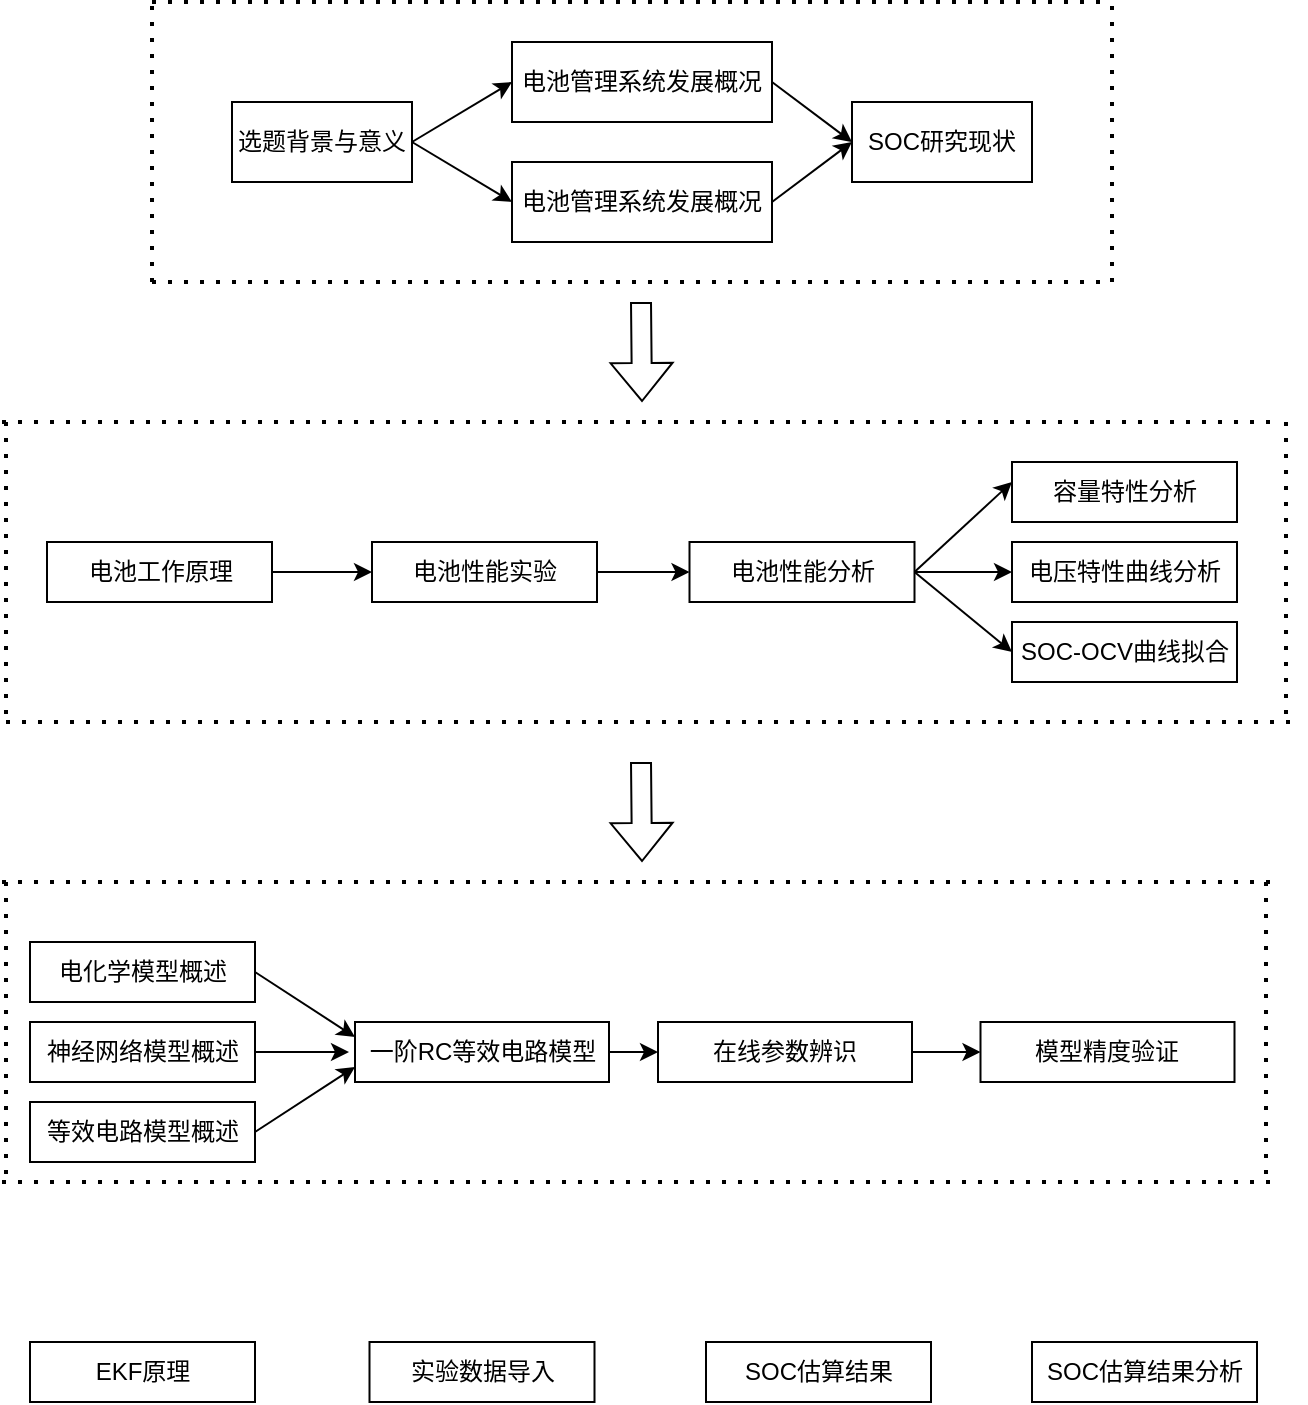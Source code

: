 <mxfile version="22.1.17" type="github">
  <diagram id="C5RBs43oDa-KdzZeNtuy" name="Page-1">
    <mxGraphModel dx="1533" dy="953" grid="1" gridSize="10" guides="1" tooltips="1" connect="1" arrows="1" fold="1" page="1" pageScale="1" pageWidth="827" pageHeight="1169" math="0" shadow="0">
      <root>
        <mxCell id="WIyWlLk6GJQsqaUBKTNV-0" />
        <mxCell id="WIyWlLk6GJQsqaUBKTNV-1" parent="WIyWlLk6GJQsqaUBKTNV-0" />
        <mxCell id="7cCufwn11oQV-HMZui8y-0" value="选题背景与意义" style="rounded=0;whiteSpace=wrap;html=1;" vertex="1" parent="WIyWlLk6GJQsqaUBKTNV-1">
          <mxGeometry x="213" y="70" width="90" height="40" as="geometry" />
        </mxCell>
        <mxCell id="7cCufwn11oQV-HMZui8y-3" value="电池管理系统发展概况" style="rounded=0;whiteSpace=wrap;html=1;" vertex="1" parent="WIyWlLk6GJQsqaUBKTNV-1">
          <mxGeometry x="353" y="40" width="130" height="40" as="geometry" />
        </mxCell>
        <mxCell id="7cCufwn11oQV-HMZui8y-12" value="电池管理系统发展概况" style="rounded=0;whiteSpace=wrap;html=1;" vertex="1" parent="WIyWlLk6GJQsqaUBKTNV-1">
          <mxGeometry x="353" y="100" width="130" height="40" as="geometry" />
        </mxCell>
        <mxCell id="7cCufwn11oQV-HMZui8y-14" value="" style="endArrow=classic;html=1;rounded=0;exitX=1;exitY=0.5;exitDx=0;exitDy=0;entryX=0;entryY=0.5;entryDx=0;entryDy=0;" edge="1" parent="WIyWlLk6GJQsqaUBKTNV-1" source="7cCufwn11oQV-HMZui8y-0" target="7cCufwn11oQV-HMZui8y-12">
          <mxGeometry width="50" height="50" relative="1" as="geometry">
            <mxPoint x="823" y="210" as="sourcePoint" />
            <mxPoint x="873" y="160" as="targetPoint" />
            <Array as="points" />
          </mxGeometry>
        </mxCell>
        <mxCell id="7cCufwn11oQV-HMZui8y-15" value="" style="endArrow=classic;html=1;rounded=0;entryX=0;entryY=0.5;entryDx=0;entryDy=0;exitX=1;exitY=0.5;exitDx=0;exitDy=0;" edge="1" parent="WIyWlLk6GJQsqaUBKTNV-1" source="7cCufwn11oQV-HMZui8y-0" target="7cCufwn11oQV-HMZui8y-3">
          <mxGeometry width="50" height="50" relative="1" as="geometry">
            <mxPoint x="313" y="100" as="sourcePoint" />
            <mxPoint x="363" y="130" as="targetPoint" />
            <Array as="points" />
          </mxGeometry>
        </mxCell>
        <mxCell id="7cCufwn11oQV-HMZui8y-16" value="SOC研究现状" style="rounded=0;whiteSpace=wrap;html=1;" vertex="1" parent="WIyWlLk6GJQsqaUBKTNV-1">
          <mxGeometry x="523" y="70" width="90" height="40" as="geometry" />
        </mxCell>
        <mxCell id="7cCufwn11oQV-HMZui8y-17" value="" style="endArrow=classic;html=1;rounded=0;exitX=1;exitY=0.5;exitDx=0;exitDy=0;entryX=0;entryY=0.5;entryDx=0;entryDy=0;" edge="1" parent="WIyWlLk6GJQsqaUBKTNV-1" source="7cCufwn11oQV-HMZui8y-3" target="7cCufwn11oQV-HMZui8y-16">
          <mxGeometry width="50" height="50" relative="1" as="geometry">
            <mxPoint x="703" y="210" as="sourcePoint" />
            <mxPoint x="753" y="160" as="targetPoint" />
          </mxGeometry>
        </mxCell>
        <mxCell id="7cCufwn11oQV-HMZui8y-18" value="" style="endArrow=classic;html=1;rounded=0;exitX=1;exitY=0.5;exitDx=0;exitDy=0;entryX=0;entryY=0.5;entryDx=0;entryDy=0;" edge="1" parent="WIyWlLk6GJQsqaUBKTNV-1" source="7cCufwn11oQV-HMZui8y-12" target="7cCufwn11oQV-HMZui8y-16">
          <mxGeometry width="50" height="50" relative="1" as="geometry">
            <mxPoint x="493" y="70" as="sourcePoint" />
            <mxPoint x="533" y="100" as="targetPoint" />
          </mxGeometry>
        </mxCell>
        <mxCell id="7cCufwn11oQV-HMZui8y-19" value="" style="endArrow=none;dashed=1;html=1;dashPattern=1 3;strokeWidth=2;rounded=0;" edge="1" parent="WIyWlLk6GJQsqaUBKTNV-1">
          <mxGeometry width="50" height="50" relative="1" as="geometry">
            <mxPoint x="173" y="20" as="sourcePoint" />
            <mxPoint x="653" y="20" as="targetPoint" />
          </mxGeometry>
        </mxCell>
        <mxCell id="7cCufwn11oQV-HMZui8y-20" value="" style="endArrow=none;dashed=1;html=1;dashPattern=1 3;strokeWidth=2;rounded=0;" edge="1" parent="WIyWlLk6GJQsqaUBKTNV-1">
          <mxGeometry width="50" height="50" relative="1" as="geometry">
            <mxPoint x="653" y="160" as="sourcePoint" />
            <mxPoint x="653" y="20" as="targetPoint" />
          </mxGeometry>
        </mxCell>
        <mxCell id="7cCufwn11oQV-HMZui8y-21" value="" style="endArrow=none;dashed=1;html=1;dashPattern=1 3;strokeWidth=2;rounded=0;" edge="1" parent="WIyWlLk6GJQsqaUBKTNV-1">
          <mxGeometry width="50" height="50" relative="1" as="geometry">
            <mxPoint x="173" y="160" as="sourcePoint" />
            <mxPoint x="173" y="20" as="targetPoint" />
          </mxGeometry>
        </mxCell>
        <mxCell id="7cCufwn11oQV-HMZui8y-22" value="" style="endArrow=none;dashed=1;html=1;dashPattern=1 3;strokeWidth=2;rounded=0;" edge="1" parent="WIyWlLk6GJQsqaUBKTNV-1">
          <mxGeometry width="50" height="50" relative="1" as="geometry">
            <mxPoint x="173" y="160" as="sourcePoint" />
            <mxPoint x="653" y="160" as="targetPoint" />
          </mxGeometry>
        </mxCell>
        <mxCell id="7cCufwn11oQV-HMZui8y-23" value="" style="shape=flexArrow;endArrow=classic;html=1;rounded=0;" edge="1" parent="WIyWlLk6GJQsqaUBKTNV-1">
          <mxGeometry width="50" height="50" relative="1" as="geometry">
            <mxPoint x="417.5" y="170" as="sourcePoint" />
            <mxPoint x="418" y="220" as="targetPoint" />
          </mxGeometry>
        </mxCell>
        <mxCell id="7cCufwn11oQV-HMZui8y-32" value="" style="edgeStyle=orthogonalEdgeStyle;rounded=0;orthogonalLoop=1;jettySize=auto;html=1;" edge="1" parent="WIyWlLk6GJQsqaUBKTNV-1" source="7cCufwn11oQV-HMZui8y-24" target="7cCufwn11oQV-HMZui8y-27">
          <mxGeometry relative="1" as="geometry" />
        </mxCell>
        <mxCell id="7cCufwn11oQV-HMZui8y-24" value="电池工作原理" style="rounded=0;whiteSpace=wrap;html=1;rotation=0;" vertex="1" parent="WIyWlLk6GJQsqaUBKTNV-1">
          <mxGeometry x="120.5" y="290" width="112.5" height="30" as="geometry" />
        </mxCell>
        <mxCell id="7cCufwn11oQV-HMZui8y-33" value="" style="edgeStyle=orthogonalEdgeStyle;rounded=0;orthogonalLoop=1;jettySize=auto;html=1;" edge="1" parent="WIyWlLk6GJQsqaUBKTNV-1" source="7cCufwn11oQV-HMZui8y-27" target="7cCufwn11oQV-HMZui8y-28">
          <mxGeometry relative="1" as="geometry" />
        </mxCell>
        <mxCell id="7cCufwn11oQV-HMZui8y-27" value="电池性能实验" style="rounded=0;whiteSpace=wrap;html=1;rotation=0;" vertex="1" parent="WIyWlLk6GJQsqaUBKTNV-1">
          <mxGeometry x="283" y="290" width="112.5" height="30" as="geometry" />
        </mxCell>
        <mxCell id="7cCufwn11oQV-HMZui8y-28" value="电池性能分析" style="rounded=0;whiteSpace=wrap;html=1;rotation=0;" vertex="1" parent="WIyWlLk6GJQsqaUBKTNV-1">
          <mxGeometry x="441.75" y="290" width="112.5" height="30" as="geometry" />
        </mxCell>
        <mxCell id="7cCufwn11oQV-HMZui8y-29" value="容量特性分析" style="rounded=0;whiteSpace=wrap;html=1;rotation=0;" vertex="1" parent="WIyWlLk6GJQsqaUBKTNV-1">
          <mxGeometry x="603" y="250" width="112.5" height="30" as="geometry" />
        </mxCell>
        <mxCell id="7cCufwn11oQV-HMZui8y-30" value="电压特性曲线分析" style="rounded=0;whiteSpace=wrap;html=1;rotation=0;" vertex="1" parent="WIyWlLk6GJQsqaUBKTNV-1">
          <mxGeometry x="603" y="290" width="112.5" height="30" as="geometry" />
        </mxCell>
        <mxCell id="7cCufwn11oQV-HMZui8y-31" value="SOC-OCV曲线拟合" style="rounded=0;whiteSpace=wrap;html=1;rotation=0;" vertex="1" parent="WIyWlLk6GJQsqaUBKTNV-1">
          <mxGeometry x="603" y="330" width="112.5" height="30" as="geometry" />
        </mxCell>
        <mxCell id="7cCufwn11oQV-HMZui8y-35" value="" style="endArrow=classic;html=1;rounded=0;exitX=1;exitY=0.5;exitDx=0;exitDy=0;" edge="1" parent="WIyWlLk6GJQsqaUBKTNV-1" source="7cCufwn11oQV-HMZui8y-28">
          <mxGeometry width="50" height="50" relative="1" as="geometry">
            <mxPoint x="553" y="310" as="sourcePoint" />
            <mxPoint x="603" y="260" as="targetPoint" />
          </mxGeometry>
        </mxCell>
        <mxCell id="7cCufwn11oQV-HMZui8y-36" value="" style="endArrow=classic;html=1;rounded=0;exitX=1;exitY=0.5;exitDx=0;exitDy=0;entryX=0;entryY=0.5;entryDx=0;entryDy=0;" edge="1" parent="WIyWlLk6GJQsqaUBKTNV-1" source="7cCufwn11oQV-HMZui8y-28" target="7cCufwn11oQV-HMZui8y-30">
          <mxGeometry width="50" height="50" relative="1" as="geometry">
            <mxPoint x="564" y="315" as="sourcePoint" />
            <mxPoint x="613" y="270" as="targetPoint" />
          </mxGeometry>
        </mxCell>
        <mxCell id="7cCufwn11oQV-HMZui8y-37" value="" style="endArrow=classic;html=1;rounded=0;exitX=1;exitY=0.5;exitDx=0;exitDy=0;entryX=0;entryY=0.5;entryDx=0;entryDy=0;" edge="1" parent="WIyWlLk6GJQsqaUBKTNV-1" source="7cCufwn11oQV-HMZui8y-28" target="7cCufwn11oQV-HMZui8y-31">
          <mxGeometry width="50" height="50" relative="1" as="geometry">
            <mxPoint x="574" y="325" as="sourcePoint" />
            <mxPoint x="623" y="280" as="targetPoint" />
          </mxGeometry>
        </mxCell>
        <mxCell id="7cCufwn11oQV-HMZui8y-38" value="" style="endArrow=none;dashed=1;html=1;dashPattern=1 3;strokeWidth=2;rounded=0;" edge="1" parent="WIyWlLk6GJQsqaUBKTNV-1">
          <mxGeometry width="50" height="50" relative="1" as="geometry">
            <mxPoint x="98" y="230" as="sourcePoint" />
            <mxPoint x="738" y="230" as="targetPoint" />
          </mxGeometry>
        </mxCell>
        <mxCell id="7cCufwn11oQV-HMZui8y-39" value="" style="endArrow=none;dashed=1;html=1;dashPattern=1 3;strokeWidth=2;rounded=0;" edge="1" parent="WIyWlLk6GJQsqaUBKTNV-1">
          <mxGeometry width="50" height="50" relative="1" as="geometry">
            <mxPoint x="100" y="380" as="sourcePoint" />
            <mxPoint x="748" y="380" as="targetPoint" />
          </mxGeometry>
        </mxCell>
        <mxCell id="7cCufwn11oQV-HMZui8y-40" value="" style="endArrow=none;dashed=1;html=1;dashPattern=1 3;strokeWidth=2;rounded=0;" edge="1" parent="WIyWlLk6GJQsqaUBKTNV-1">
          <mxGeometry width="50" height="50" relative="1" as="geometry">
            <mxPoint x="100" y="230" as="sourcePoint" />
            <mxPoint x="100" y="380" as="targetPoint" />
          </mxGeometry>
        </mxCell>
        <mxCell id="7cCufwn11oQV-HMZui8y-41" value="" style="endArrow=none;dashed=1;html=1;dashPattern=1 3;strokeWidth=2;rounded=0;" edge="1" parent="WIyWlLk6GJQsqaUBKTNV-1">
          <mxGeometry width="50" height="50" relative="1" as="geometry">
            <mxPoint x="740" y="230" as="sourcePoint" />
            <mxPoint x="740" y="380" as="targetPoint" />
          </mxGeometry>
        </mxCell>
        <mxCell id="7cCufwn11oQV-HMZui8y-42" value="电化学模型概述" style="rounded=0;whiteSpace=wrap;html=1;rotation=0;" vertex="1" parent="WIyWlLk6GJQsqaUBKTNV-1">
          <mxGeometry x="112" y="490" width="112.5" height="30" as="geometry" />
        </mxCell>
        <mxCell id="7cCufwn11oQV-HMZui8y-43" value="神经网络模型概述" style="rounded=0;whiteSpace=wrap;html=1;rotation=0;" vertex="1" parent="WIyWlLk6GJQsqaUBKTNV-1">
          <mxGeometry x="112" y="530" width="112.5" height="30" as="geometry" />
        </mxCell>
        <mxCell id="7cCufwn11oQV-HMZui8y-44" value="等效电路模型概述" style="rounded=0;whiteSpace=wrap;html=1;rotation=0;" vertex="1" parent="WIyWlLk6GJQsqaUBKTNV-1">
          <mxGeometry x="112" y="570" width="112.5" height="30" as="geometry" />
        </mxCell>
        <mxCell id="7cCufwn11oQV-HMZui8y-50" value="" style="edgeStyle=orthogonalEdgeStyle;rounded=0;orthogonalLoop=1;jettySize=auto;html=1;" edge="1" parent="WIyWlLk6GJQsqaUBKTNV-1" source="7cCufwn11oQV-HMZui8y-45" target="7cCufwn11oQV-HMZui8y-49">
          <mxGeometry relative="1" as="geometry" />
        </mxCell>
        <mxCell id="7cCufwn11oQV-HMZui8y-45" value="一阶RC等效电路模型" style="rounded=0;whiteSpace=wrap;html=1;rotation=0;" vertex="1" parent="WIyWlLk6GJQsqaUBKTNV-1">
          <mxGeometry x="274.5" y="530" width="127" height="30" as="geometry" />
        </mxCell>
        <mxCell id="7cCufwn11oQV-HMZui8y-46" value="" style="endArrow=classic;html=1;rounded=0;entryX=0;entryY=0.25;entryDx=0;entryDy=0;exitX=1;exitY=0.5;exitDx=0;exitDy=0;" edge="1" parent="WIyWlLk6GJQsqaUBKTNV-1" source="7cCufwn11oQV-HMZui8y-42" target="7cCufwn11oQV-HMZui8y-45">
          <mxGeometry width="50" height="50" relative="1" as="geometry">
            <mxPoint x="241.5" y="510" as="sourcePoint" />
            <mxPoint x="291.5" y="460" as="targetPoint" />
          </mxGeometry>
        </mxCell>
        <mxCell id="7cCufwn11oQV-HMZui8y-47" value="" style="endArrow=classic;html=1;rounded=0;exitX=1;exitY=0.5;exitDx=0;exitDy=0;" edge="1" parent="WIyWlLk6GJQsqaUBKTNV-1" source="7cCufwn11oQV-HMZui8y-43">
          <mxGeometry width="50" height="50" relative="1" as="geometry">
            <mxPoint x="234.5" y="515" as="sourcePoint" />
            <mxPoint x="271.5" y="545" as="targetPoint" />
          </mxGeometry>
        </mxCell>
        <mxCell id="7cCufwn11oQV-HMZui8y-48" value="" style="endArrow=classic;html=1;rounded=0;exitX=1;exitY=0.5;exitDx=0;exitDy=0;entryX=0;entryY=0.75;entryDx=0;entryDy=0;" edge="1" parent="WIyWlLk6GJQsqaUBKTNV-1" source="7cCufwn11oQV-HMZui8y-44" target="7cCufwn11oQV-HMZui8y-45">
          <mxGeometry width="50" height="50" relative="1" as="geometry">
            <mxPoint x="244.5" y="525" as="sourcePoint" />
            <mxPoint x="271.5" y="550" as="targetPoint" />
          </mxGeometry>
        </mxCell>
        <mxCell id="7cCufwn11oQV-HMZui8y-52" value="" style="edgeStyle=orthogonalEdgeStyle;rounded=0;orthogonalLoop=1;jettySize=auto;html=1;" edge="1" parent="WIyWlLk6GJQsqaUBKTNV-1" source="7cCufwn11oQV-HMZui8y-49" target="7cCufwn11oQV-HMZui8y-51">
          <mxGeometry relative="1" as="geometry" />
        </mxCell>
        <mxCell id="7cCufwn11oQV-HMZui8y-49" value="在线参数辨识" style="rounded=0;whiteSpace=wrap;html=1;rotation=0;" vertex="1" parent="WIyWlLk6GJQsqaUBKTNV-1">
          <mxGeometry x="426" y="530" width="127" height="30" as="geometry" />
        </mxCell>
        <mxCell id="7cCufwn11oQV-HMZui8y-51" value="模型精度验证" style="rounded=0;whiteSpace=wrap;html=1;rotation=0;" vertex="1" parent="WIyWlLk6GJQsqaUBKTNV-1">
          <mxGeometry x="587.25" y="530" width="127" height="30" as="geometry" />
        </mxCell>
        <mxCell id="7cCufwn11oQV-HMZui8y-53" value="" style="endArrow=none;dashed=1;html=1;dashPattern=1 3;strokeWidth=2;rounded=0;" edge="1" parent="WIyWlLk6GJQsqaUBKTNV-1">
          <mxGeometry width="50" height="50" relative="1" as="geometry">
            <mxPoint x="98" y="460" as="sourcePoint" />
            <mxPoint x="738" y="460" as="targetPoint" />
          </mxGeometry>
        </mxCell>
        <mxCell id="7cCufwn11oQV-HMZui8y-54" value="" style="endArrow=none;dashed=1;html=1;dashPattern=1 3;strokeWidth=2;rounded=0;" edge="1" parent="WIyWlLk6GJQsqaUBKTNV-1">
          <mxGeometry width="50" height="50" relative="1" as="geometry">
            <mxPoint x="100" y="460" as="sourcePoint" />
            <mxPoint x="100" y="610" as="targetPoint" />
          </mxGeometry>
        </mxCell>
        <mxCell id="7cCufwn11oQV-HMZui8y-55" value="" style="endArrow=none;dashed=1;html=1;dashPattern=1 3;strokeWidth=2;rounded=0;" edge="1" parent="WIyWlLk6GJQsqaUBKTNV-1">
          <mxGeometry width="50" height="50" relative="1" as="geometry">
            <mxPoint x="98" y="610" as="sourcePoint" />
            <mxPoint x="738" y="610" as="targetPoint" />
          </mxGeometry>
        </mxCell>
        <mxCell id="7cCufwn11oQV-HMZui8y-56" value="" style="endArrow=none;dashed=1;html=1;dashPattern=1 3;strokeWidth=2;rounded=0;" edge="1" parent="WIyWlLk6GJQsqaUBKTNV-1">
          <mxGeometry width="50" height="50" relative="1" as="geometry">
            <mxPoint x="730" y="460" as="sourcePoint" />
            <mxPoint x="730" y="610" as="targetPoint" />
          </mxGeometry>
        </mxCell>
        <mxCell id="7cCufwn11oQV-HMZui8y-57" value="" style="shape=flexArrow;endArrow=classic;html=1;rounded=0;" edge="1" parent="WIyWlLk6GJQsqaUBKTNV-1">
          <mxGeometry width="50" height="50" relative="1" as="geometry">
            <mxPoint x="417.5" y="400" as="sourcePoint" />
            <mxPoint x="418" y="450" as="targetPoint" />
          </mxGeometry>
        </mxCell>
        <mxCell id="7cCufwn11oQV-HMZui8y-58" value="EKF原理" style="rounded=0;whiteSpace=wrap;html=1;rotation=0;" vertex="1" parent="WIyWlLk6GJQsqaUBKTNV-1">
          <mxGeometry x="112" y="690" width="112.5" height="30" as="geometry" />
        </mxCell>
        <mxCell id="7cCufwn11oQV-HMZui8y-60" value="实验数据导入" style="rounded=0;whiteSpace=wrap;html=1;rotation=0;" vertex="1" parent="WIyWlLk6GJQsqaUBKTNV-1">
          <mxGeometry x="281.75" y="690" width="112.5" height="30" as="geometry" />
        </mxCell>
        <mxCell id="7cCufwn11oQV-HMZui8y-61" value="SOC估算结果" style="rounded=0;whiteSpace=wrap;html=1;rotation=0;" vertex="1" parent="WIyWlLk6GJQsqaUBKTNV-1">
          <mxGeometry x="450" y="690" width="112.5" height="30" as="geometry" />
        </mxCell>
        <mxCell id="7cCufwn11oQV-HMZui8y-62" value="SOC估算结果分析" style="rounded=0;whiteSpace=wrap;html=1;rotation=0;" vertex="1" parent="WIyWlLk6GJQsqaUBKTNV-1">
          <mxGeometry x="613" y="690" width="112.5" height="30" as="geometry" />
        </mxCell>
      </root>
    </mxGraphModel>
  </diagram>
</mxfile>
